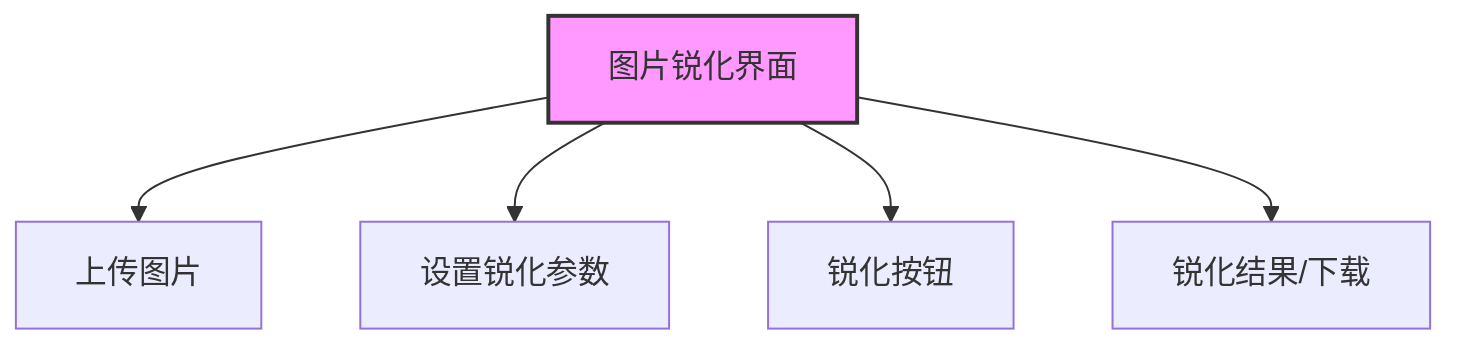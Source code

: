 flowchart TD
    ImgSharpen_UI[图片锐化界面]
    ImgSharpen_UI --> ImgSharpen_Upload[上传图片]
    ImgSharpen_UI --> ImgSharpen_Set[设置锐化参数]
    ImgSharpen_UI --> ImgSharpen_Apply[锐化按钮]
    ImgSharpen_UI --> ImgSharpen_Result[锐化结果/下载]
    style ImgSharpen_UI fill:#f9f,stroke:#333,stroke-width:2px